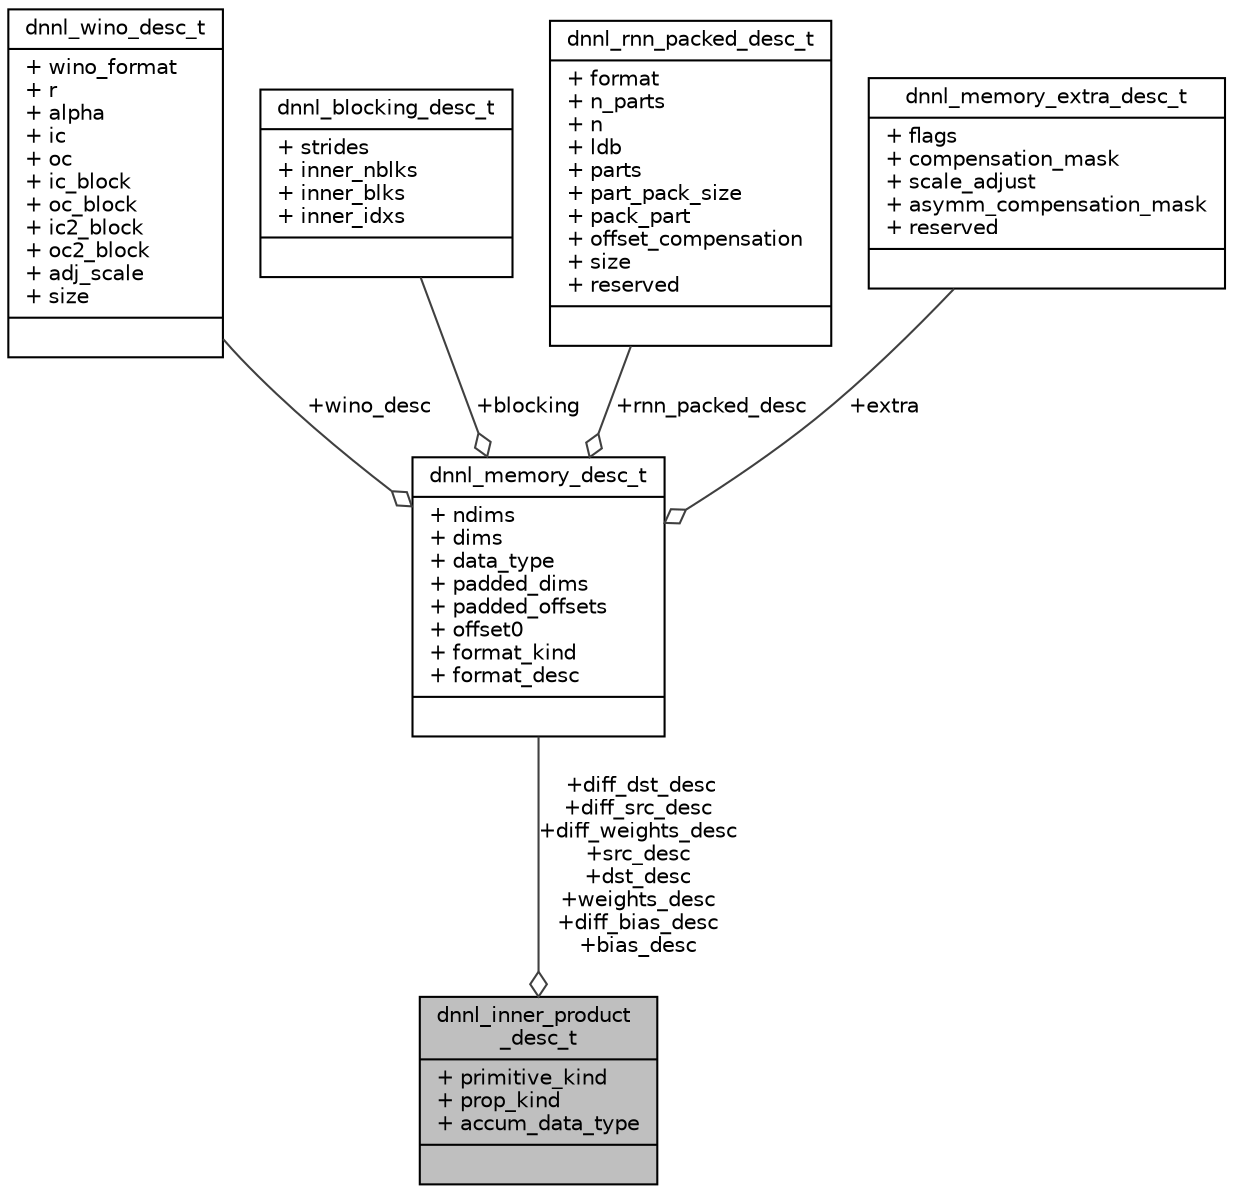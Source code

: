 digraph "dnnl_inner_product_desc_t"
{
 // LATEX_PDF_SIZE
  edge [fontname="Helvetica",fontsize="10",labelfontname="Helvetica",labelfontsize="10"];
  node [fontname="Helvetica",fontsize="10",shape=record];
  Node1 [label="{dnnl_inner_product\l_desc_t\n|+ primitive_kind\l+ prop_kind\l+ accum_data_type\l|}",height=0.2,width=0.4,color="black", fillcolor="grey75", style="filled", fontcolor="black",tooltip="A descriptor of an inner product operation."];
  Node2 -> Node1 [color="grey25",fontsize="10",style="solid",label=" +diff_dst_desc\n+diff_src_desc\n+diff_weights_desc\n+src_desc\n+dst_desc\n+weights_desc\n+diff_bias_desc\n+bias_desc" ,arrowhead="odiamond",fontname="Helvetica"];
  Node2 [label="{dnnl_memory_desc_t\n|+ ndims\l+ dims\l+ data_type\l+ padded_dims\l+ padded_offsets\l+ offset0\l+ format_kind\l+ format_desc\l|}",height=0.2,width=0.4,color="black", fillcolor="white", style="filled",URL="$structdnnl__memory__desc__t.html",tooltip=" "];
  Node3 -> Node2 [color="grey25",fontsize="10",style="solid",label=" +wino_desc" ,arrowhead="odiamond",fontname="Helvetica"];
  Node3 [label="{dnnl_wino_desc_t\n|+ wino_format\l+ r\l+ alpha\l+ ic\l+ oc\l+ ic_block\l+ oc_block\l+ ic2_block\l+ oc2_block\l+ adj_scale\l+ size\l|}",height=0.2,width=0.4,color="black", fillcolor="white", style="filled",URL="$structdnnl__wino__desc__t.html",tooltip="Description of tensor of weights for winograd 2x3 convolution."];
  Node4 -> Node2 [color="grey25",fontsize="10",style="solid",label=" +blocking" ,arrowhead="odiamond",fontname="Helvetica"];
  Node4 [label="{dnnl_blocking_desc_t\n|+ strides\l+ inner_nblks\l+ inner_blks\l+ inner_idxs\l|}",height=0.2,width=0.4,color="black", fillcolor="white", style="filled",URL="$structdnnl__blocking__desc__t.html",tooltip=" "];
  Node5 -> Node2 [color="grey25",fontsize="10",style="solid",label=" +rnn_packed_desc" ,arrowhead="odiamond",fontname="Helvetica"];
  Node5 [label="{dnnl_rnn_packed_desc_t\n|+ format\l+ n_parts\l+ n\l+ ldb\l+ parts\l+ part_pack_size\l+ pack_part\l+ offset_compensation\l+ size\l+ reserved\l|}",height=0.2,width=0.4,color="black", fillcolor="white", style="filled",URL="$structdnnl__rnn__packed__desc__t.html",tooltip="Description of tensor of packed weights for rnn."];
  Node6 -> Node2 [color="grey25",fontsize="10",style="solid",label=" +extra" ,arrowhead="odiamond",fontname="Helvetica"];
  Node6 [label="{dnnl_memory_extra_desc_t\n|+ flags\l+ compensation_mask\l+ scale_adjust\l+ asymm_compensation_mask\l+ reserved\l|}",height=0.2,width=0.4,color="black", fillcolor="white", style="filled",URL="$structdnnl__memory__extra__desc__t.html",tooltip="Description of extra information stored in memory."];
}
